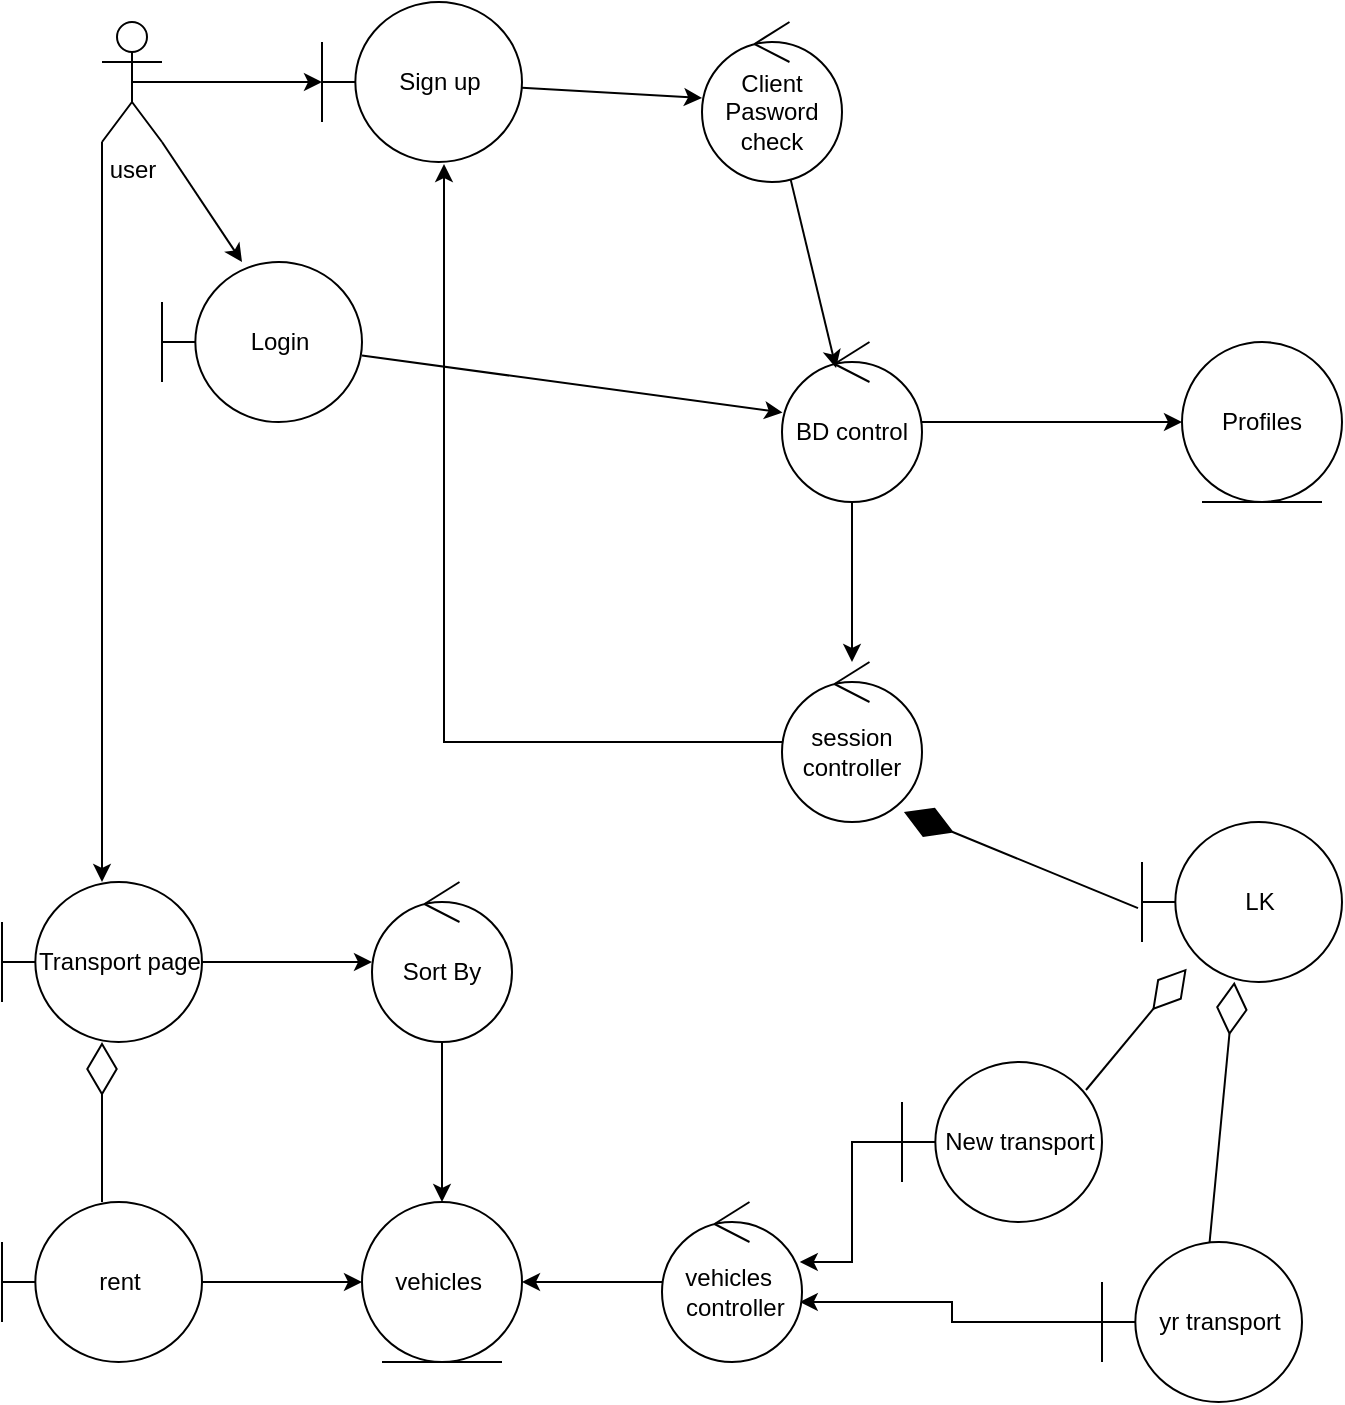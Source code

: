 <mxfile version="14.5.10" type="github">
  <diagram id="ykmPy_L6LVS7x-s9Da8c" name="Page-1">
    <mxGraphModel dx="1062" dy="584" grid="1" gridSize="10" guides="1" tooltips="1" connect="1" arrows="1" fold="1" page="1" pageScale="1" pageWidth="1100" pageHeight="850" math="0" shadow="0">
      <root>
        <mxCell id="0" />
        <mxCell id="1" parent="0" />
        <mxCell id="B5Rrf7--88O0T3kkd0GH-7" style="edgeStyle=orthogonalEdgeStyle;rounded=0;orthogonalLoop=1;jettySize=auto;html=1;exitX=0.5;exitY=0.5;exitDx=0;exitDy=0;exitPerimeter=0;entryX=0;entryY=0.5;entryDx=0;entryDy=0;entryPerimeter=0;" edge="1" parent="1" source="B5Rrf7--88O0T3kkd0GH-1" target="B5Rrf7--88O0T3kkd0GH-2">
          <mxGeometry relative="1" as="geometry" />
        </mxCell>
        <mxCell id="B5Rrf7--88O0T3kkd0GH-43" style="edgeStyle=orthogonalEdgeStyle;rounded=0;orthogonalLoop=1;jettySize=auto;html=1;exitX=0;exitY=1;exitDx=0;exitDy=0;exitPerimeter=0;" edge="1" parent="1" source="B5Rrf7--88O0T3kkd0GH-1" target="B5Rrf7--88O0T3kkd0GH-41">
          <mxGeometry relative="1" as="geometry">
            <mxPoint x="190" y="470" as="targetPoint" />
          </mxGeometry>
        </mxCell>
        <mxCell id="B5Rrf7--88O0T3kkd0GH-1" value="user" style="shape=umlActor;verticalLabelPosition=bottom;verticalAlign=top;html=1;outlineConnect=0;" vertex="1" parent="1">
          <mxGeometry x="190" y="60" width="30" height="60" as="geometry" />
        </mxCell>
        <mxCell id="B5Rrf7--88O0T3kkd0GH-2" value="Sign up" style="shape=umlBoundary;whiteSpace=wrap;html=1;" vertex="1" parent="1">
          <mxGeometry x="300" y="50" width="100" height="80" as="geometry" />
        </mxCell>
        <mxCell id="B5Rrf7--88O0T3kkd0GH-3" value="Profiles" style="ellipse;shape=umlEntity;whiteSpace=wrap;html=1;" vertex="1" parent="1">
          <mxGeometry x="730" y="220" width="80" height="80" as="geometry" />
        </mxCell>
        <mxCell id="B5Rrf7--88O0T3kkd0GH-4" value="Client&lt;br&gt;Pasword check" style="ellipse;shape=umlControl;whiteSpace=wrap;html=1;" vertex="1" parent="1">
          <mxGeometry x="490" y="60" width="70" height="80" as="geometry" />
        </mxCell>
        <mxCell id="B5Rrf7--88O0T3kkd0GH-15" value="" style="edgeStyle=orthogonalEdgeStyle;rounded=0;orthogonalLoop=1;jettySize=auto;html=1;" edge="1" parent="1" source="B5Rrf7--88O0T3kkd0GH-5" target="B5Rrf7--88O0T3kkd0GH-3">
          <mxGeometry relative="1" as="geometry" />
        </mxCell>
        <mxCell id="B5Rrf7--88O0T3kkd0GH-19" value="" style="edgeStyle=orthogonalEdgeStyle;rounded=0;orthogonalLoop=1;jettySize=auto;html=1;" edge="1" parent="1" source="B5Rrf7--88O0T3kkd0GH-5" target="B5Rrf7--88O0T3kkd0GH-18">
          <mxGeometry relative="1" as="geometry" />
        </mxCell>
        <mxCell id="B5Rrf7--88O0T3kkd0GH-5" value="BD control" style="ellipse;shape=umlControl;whiteSpace=wrap;html=1;" vertex="1" parent="1">
          <mxGeometry x="530" y="220" width="70" height="80" as="geometry" />
        </mxCell>
        <mxCell id="B5Rrf7--88O0T3kkd0GH-6" value="Login" style="shape=umlBoundary;whiteSpace=wrap;html=1;" vertex="1" parent="1">
          <mxGeometry x="220" y="180" width="100" height="80" as="geometry" />
        </mxCell>
        <mxCell id="B5Rrf7--88O0T3kkd0GH-9" value="" style="endArrow=classic;html=1;entryX=0.4;entryY=0;entryDx=0;entryDy=0;entryPerimeter=0;exitX=1;exitY=1;exitDx=0;exitDy=0;exitPerimeter=0;" edge="1" parent="1" source="B5Rrf7--88O0T3kkd0GH-1" target="B5Rrf7--88O0T3kkd0GH-6">
          <mxGeometry width="50" height="50" relative="1" as="geometry">
            <mxPoint x="520" y="240" as="sourcePoint" />
            <mxPoint x="570" y="190" as="targetPoint" />
          </mxGeometry>
        </mxCell>
        <mxCell id="B5Rrf7--88O0T3kkd0GH-10" value="" style="endArrow=classic;html=1;" edge="1" parent="1" source="B5Rrf7--88O0T3kkd0GH-2" target="B5Rrf7--88O0T3kkd0GH-4">
          <mxGeometry width="50" height="50" relative="1" as="geometry">
            <mxPoint x="520" y="240" as="sourcePoint" />
            <mxPoint x="570" y="190" as="targetPoint" />
          </mxGeometry>
        </mxCell>
        <mxCell id="B5Rrf7--88O0T3kkd0GH-11" value="" style="endArrow=classic;html=1;entryX=0.386;entryY=0.163;entryDx=0;entryDy=0;entryPerimeter=0;" edge="1" parent="1" source="B5Rrf7--88O0T3kkd0GH-4" target="B5Rrf7--88O0T3kkd0GH-5">
          <mxGeometry width="50" height="50" relative="1" as="geometry">
            <mxPoint x="520" y="240" as="sourcePoint" />
            <mxPoint x="570" y="190" as="targetPoint" />
          </mxGeometry>
        </mxCell>
        <mxCell id="B5Rrf7--88O0T3kkd0GH-12" value="" style="endArrow=classic;html=1;" edge="1" parent="1" source="B5Rrf7--88O0T3kkd0GH-6" target="B5Rrf7--88O0T3kkd0GH-5">
          <mxGeometry width="50" height="50" relative="1" as="geometry">
            <mxPoint x="520" y="240" as="sourcePoint" />
            <mxPoint x="570" y="190" as="targetPoint" />
          </mxGeometry>
        </mxCell>
        <mxCell id="B5Rrf7--88O0T3kkd0GH-28" value="" style="edgeStyle=orthogonalEdgeStyle;rounded=0;orthogonalLoop=1;jettySize=auto;html=1;entryX=0.61;entryY=1.013;entryDx=0;entryDy=0;entryPerimeter=0;" edge="1" parent="1" source="B5Rrf7--88O0T3kkd0GH-18" target="B5Rrf7--88O0T3kkd0GH-2">
          <mxGeometry relative="1" as="geometry">
            <mxPoint x="375" y="350" as="targetPoint" />
          </mxGeometry>
        </mxCell>
        <mxCell id="B5Rrf7--88O0T3kkd0GH-18" value="session&lt;br&gt;controller" style="ellipse;shape=umlControl;whiteSpace=wrap;html=1;" vertex="1" parent="1">
          <mxGeometry x="530" y="380" width="70" height="80" as="geometry" />
        </mxCell>
        <mxCell id="B5Rrf7--88O0T3kkd0GH-20" value="LK" style="ellipse;shape=umlBoundary;whiteSpace=wrap;html=1;" vertex="1" parent="1">
          <mxGeometry x="710" y="460" width="100" height="80" as="geometry" />
        </mxCell>
        <mxCell id="B5Rrf7--88O0T3kkd0GH-22" value="" style="endArrow=diamondThin;endFill=1;endSize=24;html=1;entryX=0.871;entryY=0.938;entryDx=0;entryDy=0;entryPerimeter=0;exitX=-0.02;exitY=0.538;exitDx=0;exitDy=0;exitPerimeter=0;" edge="1" parent="1" source="B5Rrf7--88O0T3kkd0GH-20" target="B5Rrf7--88O0T3kkd0GH-18">
          <mxGeometry width="160" relative="1" as="geometry">
            <mxPoint x="520" y="510" as="sourcePoint" />
            <mxPoint x="680" y="510" as="targetPoint" />
          </mxGeometry>
        </mxCell>
        <mxCell id="B5Rrf7--88O0T3kkd0GH-29" value="" style="endArrow=diamondThin;endFill=0;endSize=24;html=1;" edge="1" parent="1" source="B5Rrf7--88O0T3kkd0GH-32" target="B5Rrf7--88O0T3kkd0GH-20">
          <mxGeometry width="160" relative="1" as="geometry">
            <mxPoint x="840" y="650" as="sourcePoint" />
            <mxPoint x="950" y="650" as="targetPoint" />
          </mxGeometry>
        </mxCell>
        <mxCell id="B5Rrf7--88O0T3kkd0GH-30" value="" style="endArrow=diamondThin;endFill=0;endSize=24;html=1;exitX=0.92;exitY=0.175;exitDx=0;exitDy=0;exitPerimeter=0;" edge="1" parent="1" source="B5Rrf7--88O0T3kkd0GH-31" target="B5Rrf7--88O0T3kkd0GH-20">
          <mxGeometry width="160" relative="1" as="geometry">
            <mxPoint x="700" y="650" as="sourcePoint" />
            <mxPoint x="860" y="650" as="targetPoint" />
          </mxGeometry>
        </mxCell>
        <mxCell id="B5Rrf7--88O0T3kkd0GH-34" value="" style="edgeStyle=orthogonalEdgeStyle;rounded=0;orthogonalLoop=1;jettySize=auto;html=1;" edge="1" parent="1" source="B5Rrf7--88O0T3kkd0GH-31" target="B5Rrf7--88O0T3kkd0GH-33">
          <mxGeometry relative="1" as="geometry">
            <Array as="points">
              <mxPoint x="565" y="620" />
              <mxPoint x="565" y="680" />
            </Array>
          </mxGeometry>
        </mxCell>
        <mxCell id="B5Rrf7--88O0T3kkd0GH-31" value="New transport" style="shape=umlBoundary;whiteSpace=wrap;html=1;" vertex="1" parent="1">
          <mxGeometry x="590" y="580" width="100" height="80" as="geometry" />
        </mxCell>
        <mxCell id="B5Rrf7--88O0T3kkd0GH-36" value="" style="edgeStyle=orthogonalEdgeStyle;rounded=0;orthogonalLoop=1;jettySize=auto;html=1;" edge="1" parent="1" source="B5Rrf7--88O0T3kkd0GH-32" target="B5Rrf7--88O0T3kkd0GH-33">
          <mxGeometry relative="1" as="geometry">
            <mxPoint x="543" y="710" as="targetPoint" />
            <Array as="points">
              <mxPoint x="615" y="710" />
              <mxPoint x="615" y="700" />
            </Array>
          </mxGeometry>
        </mxCell>
        <mxCell id="B5Rrf7--88O0T3kkd0GH-32" value="yr transport" style="shape=umlBoundary;whiteSpace=wrap;html=1;" vertex="1" parent="1">
          <mxGeometry x="690" y="670" width="100" height="80" as="geometry" />
        </mxCell>
        <mxCell id="B5Rrf7--88O0T3kkd0GH-38" value="" style="edgeStyle=orthogonalEdgeStyle;rounded=0;orthogonalLoop=1;jettySize=auto;html=1;" edge="1" parent="1" source="B5Rrf7--88O0T3kkd0GH-33" target="B5Rrf7--88O0T3kkd0GH-37">
          <mxGeometry relative="1" as="geometry" />
        </mxCell>
        <mxCell id="B5Rrf7--88O0T3kkd0GH-33" value="vehicles&amp;nbsp;&lt;br&gt;&amp;nbsp;controller" style="ellipse;shape=umlControl;whiteSpace=wrap;html=1;" vertex="1" parent="1">
          <mxGeometry x="470" y="650" width="70" height="80" as="geometry" />
        </mxCell>
        <mxCell id="B5Rrf7--88O0T3kkd0GH-37" value="vehicles&amp;nbsp;" style="ellipse;shape=umlEntity;whiteSpace=wrap;html=1;" vertex="1" parent="1">
          <mxGeometry x="320" y="650" width="80" height="80" as="geometry" />
        </mxCell>
        <mxCell id="B5Rrf7--88O0T3kkd0GH-40" value="" style="edgeStyle=orthogonalEdgeStyle;rounded=0;orthogonalLoop=1;jettySize=auto;html=1;" edge="1" parent="1" source="B5Rrf7--88O0T3kkd0GH-39" target="B5Rrf7--88O0T3kkd0GH-37">
          <mxGeometry relative="1" as="geometry" />
        </mxCell>
        <mxCell id="B5Rrf7--88O0T3kkd0GH-39" value="Sort By" style="ellipse;shape=umlControl;whiteSpace=wrap;html=1;" vertex="1" parent="1">
          <mxGeometry x="325" y="490" width="70" height="80" as="geometry" />
        </mxCell>
        <mxCell id="B5Rrf7--88O0T3kkd0GH-42" value="" style="edgeStyle=orthogonalEdgeStyle;rounded=0;orthogonalLoop=1;jettySize=auto;html=1;" edge="1" parent="1" source="B5Rrf7--88O0T3kkd0GH-41" target="B5Rrf7--88O0T3kkd0GH-39">
          <mxGeometry relative="1" as="geometry" />
        </mxCell>
        <mxCell id="B5Rrf7--88O0T3kkd0GH-41" value="Transport page" style="shape=umlBoundary;whiteSpace=wrap;html=1;" vertex="1" parent="1">
          <mxGeometry x="140" y="490" width="100" height="80" as="geometry" />
        </mxCell>
        <mxCell id="B5Rrf7--88O0T3kkd0GH-47" value="" style="edgeStyle=orthogonalEdgeStyle;rounded=0;orthogonalLoop=1;jettySize=auto;html=1;" edge="1" parent="1" source="B5Rrf7--88O0T3kkd0GH-44" target="B5Rrf7--88O0T3kkd0GH-37">
          <mxGeometry relative="1" as="geometry" />
        </mxCell>
        <mxCell id="B5Rrf7--88O0T3kkd0GH-44" value="rent" style="shape=umlBoundary;whiteSpace=wrap;html=1;" vertex="1" parent="1">
          <mxGeometry x="140" y="650" width="100" height="80" as="geometry" />
        </mxCell>
        <mxCell id="B5Rrf7--88O0T3kkd0GH-46" value="" style="endArrow=diamondThin;endFill=0;endSize=24;html=1;" edge="1" parent="1" source="B5Rrf7--88O0T3kkd0GH-44" target="B5Rrf7--88O0T3kkd0GH-41">
          <mxGeometry width="160" relative="1" as="geometry">
            <mxPoint x="263.8" y="720.12" as="sourcePoint" />
            <mxPoint x="276.191" y="590.004" as="targetPoint" />
          </mxGeometry>
        </mxCell>
      </root>
    </mxGraphModel>
  </diagram>
</mxfile>
